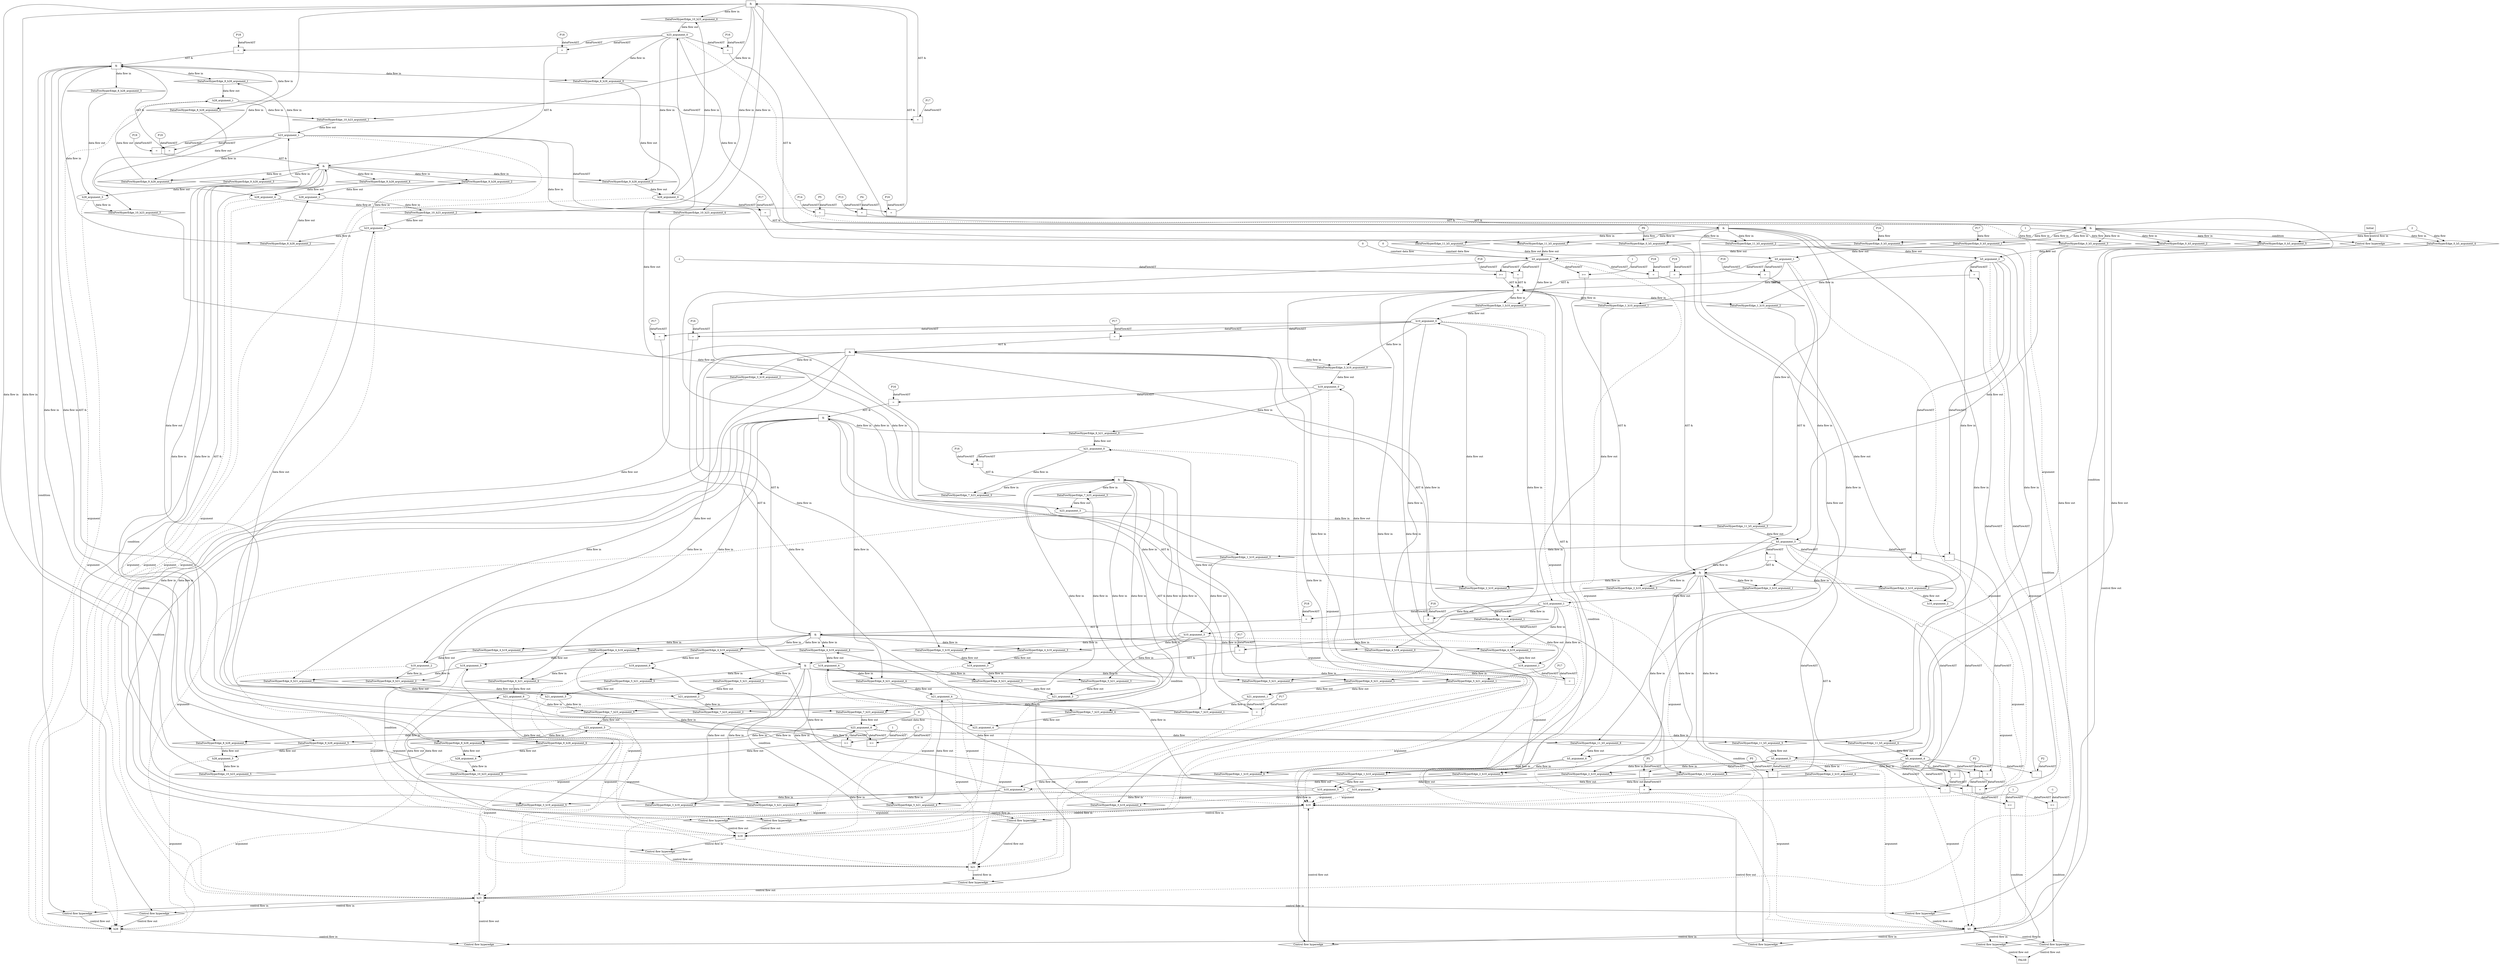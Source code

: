 digraph dag {
"h10" [label="h10" nodeName="h10" class=cfn  shape="rect"];
"h19" [label="h19" nodeName="h19" class=cfn  shape="rect"];
"h21" [label="h21" nodeName="h21" class=cfn  shape="rect"];
"h23" [label="h23" nodeName="h23" class=cfn  shape="rect"];
"h28" [label="h28" nodeName="h28" class=cfn  shape="rect"];
"h5" [label="h5" nodeName="h5" class=cfn  shape="rect"];
FALSE [label="FALSE" nodeName=FALSE class=cfn  shape="rect"];
Initial [label="Initial" nodeName=Initial class=cfn  shape="rect"];
ControlFowHyperEdge_0 [label="Control flow hyperedge" nodeName=ControlFowHyperEdge_0 class=controlFlowHyperEdge shape="diamond"];
"Initial" -> ControlFowHyperEdge_0 [label="control flow in"]
ControlFowHyperEdge_0 -> "h5" [label="control flow out"]
ControlFowHyperEdge_1 [label="Control flow hyperedge" nodeName=ControlFowHyperEdge_1 class=controlFlowHyperEdge shape="diamond"];
"h5" -> ControlFowHyperEdge_1 [label="control flow in"]
ControlFowHyperEdge_1 -> "h10" [label="control flow out"]
ControlFowHyperEdge_2 [label="Control flow hyperedge" nodeName=ControlFowHyperEdge_2 class=controlFlowHyperEdge shape="diamond"];
"h5" -> ControlFowHyperEdge_2 [label="control flow in"]
ControlFowHyperEdge_2 -> "h10" [label="control flow out"]
ControlFowHyperEdge_3 [label="Control flow hyperedge" nodeName=ControlFowHyperEdge_3 class=controlFlowHyperEdge shape="diamond"];
"h10" -> ControlFowHyperEdge_3 [label="control flow in"]
ControlFowHyperEdge_3 -> "h19" [label="control flow out"]
ControlFowHyperEdge_4 [label="Control flow hyperedge" nodeName=ControlFowHyperEdge_4 class=controlFlowHyperEdge shape="diamond"];
"h10" -> ControlFowHyperEdge_4 [label="control flow in"]
ControlFowHyperEdge_4 -> "h19" [label="control flow out"]
ControlFowHyperEdge_5 [label="Control flow hyperedge" nodeName=ControlFowHyperEdge_5 class=controlFlowHyperEdge shape="diamond"];
"h10" -> ControlFowHyperEdge_5 [label="control flow in"]
ControlFowHyperEdge_5 -> "h21" [label="control flow out"]
ControlFowHyperEdge_6 [label="Control flow hyperedge" nodeName=ControlFowHyperEdge_6 class=controlFlowHyperEdge shape="diamond"];
"h19" -> ControlFowHyperEdge_6 [label="control flow in"]
ControlFowHyperEdge_6 -> "h21" [label="control flow out"]
ControlFowHyperEdge_7 [label="Control flow hyperedge" nodeName=ControlFowHyperEdge_7 class=controlFlowHyperEdge shape="diamond"];
"h21" -> ControlFowHyperEdge_7 [label="control flow in"]
ControlFowHyperEdge_7 -> "h23" [label="control flow out"]
ControlFowHyperEdge_8 [label="Control flow hyperedge" nodeName=ControlFowHyperEdge_8 class=controlFlowHyperEdge shape="diamond"];
"h23" -> ControlFowHyperEdge_8 [label="control flow in"]
ControlFowHyperEdge_8 -> "h28" [label="control flow out"]
ControlFowHyperEdge_9 [label="Control flow hyperedge" nodeName=ControlFowHyperEdge_9 class=controlFlowHyperEdge shape="diamond"];
"h23" -> ControlFowHyperEdge_9 [label="control flow in"]
ControlFowHyperEdge_9 -> "h28" [label="control flow out"]
ControlFowHyperEdge_10 [label="Control flow hyperedge" nodeName=ControlFowHyperEdge_10 class=controlFlowHyperEdge shape="diamond"];
"h28" -> ControlFowHyperEdge_10 [label="control flow in"]
ControlFowHyperEdge_10 -> "h23" [label="control flow out"]
ControlFowHyperEdge_11 [label="Control flow hyperedge" nodeName=ControlFowHyperEdge_11 class=controlFlowHyperEdge shape="diamond"];
"h23" -> ControlFowHyperEdge_11 [label="control flow in"]
ControlFowHyperEdge_11 -> "h5" [label="control flow out"]
ControlFowHyperEdge_12 [label="Control flow hyperedge" nodeName=ControlFowHyperEdge_12 class=controlFlowHyperEdge shape="diamond"];
"h5" -> ControlFowHyperEdge_12 [label="control flow in"]
ControlFowHyperEdge_12 -> "FALSE" [label="control flow out"]
ControlFowHyperEdge_13 [label="Control flow hyperedge" nodeName=ControlFowHyperEdge_13 class=controlFlowHyperEdge shape="diamond"];
"h5" -> ControlFowHyperEdge_13 [label="control flow in"]
ControlFowHyperEdge_13 -> "FALSE" [label="control flow out"]
"h5_argument_0" [label="h5_argument_0" nodeName=argument0 class=argument  head="h5" shape="oval"];
"h5_argument_0" -> "h5"[label="argument" style="dashed"]
"h5_argument_1" [label="h5_argument_1" nodeName=argument1 class=argument  head="h5" shape="oval"];
"h5_argument_1" -> "h5"[label="argument" style="dashed"]
"h5_argument_2" [label="h5_argument_2" nodeName=argument2 class=argument  head="h5" shape="oval"];
"h5_argument_2" -> "h5"[label="argument" style="dashed"]
"h5_argument_3" [label="h5_argument_3" nodeName=argument3 class=argument  head="h5" shape="oval"];
"h5_argument_3" -> "h5"[label="argument" style="dashed"]
"h5_argument_4" [label="h5_argument_4" nodeName=argument4 class=argument  head="h5" shape="oval"];
"h5_argument_4" -> "h5"[label="argument" style="dashed"]
"h5_argument_5" [label="h5_argument_5" nodeName=argument5 class=argument  head="h5" shape="oval"];
"h5_argument_5" -> "h5"[label="argument" style="dashed"]
"h5_argument_6" [label="h5_argument_6" nodeName=argument6 class=argument  head="h5" shape="oval"];
"h5_argument_6" -> "h5"[label="argument" style="dashed"]
"h10_argument_0" [label="h10_argument_0" nodeName=argument0 class=argument  head="h10" shape="oval"];
"h10_argument_0" -> "h10"[label="argument" style="dashed"]
"h10_argument_1" [label="h10_argument_1" nodeName=argument1 class=argument  head="h10" shape="oval"];
"h10_argument_1" -> "h10"[label="argument" style="dashed"]
"h10_argument_2" [label="h10_argument_2" nodeName=argument2 class=argument  head="h10" shape="oval"];
"h10_argument_2" -> "h10"[label="argument" style="dashed"]
"h10_argument_3" [label="h10_argument_3" nodeName=argument3 class=argument  head="h10" shape="oval"];
"h10_argument_3" -> "h10"[label="argument" style="dashed"]
"h10_argument_4" [label="h10_argument_4" nodeName=argument4 class=argument  head="h10" shape="oval"];
"h10_argument_4" -> "h10"[label="argument" style="dashed"]
"h10_argument_5" [label="h10_argument_5" nodeName=argument5 class=argument  head="h10" shape="oval"];
"h10_argument_5" -> "h10"[label="argument" style="dashed"]
"h10_argument_6" [label="h10_argument_6" nodeName=argument6 class=argument  head="h10" shape="oval"];
"h10_argument_6" -> "h10"[label="argument" style="dashed"]
"h19_argument_0" [label="h19_argument_0" nodeName=argument0 class=argument  head="h19" shape="oval"];
"h19_argument_0" -> "h19"[label="argument" style="dashed"]
"h19_argument_1" [label="h19_argument_1" nodeName=argument1 class=argument  head="h19" shape="oval"];
"h19_argument_1" -> "h19"[label="argument" style="dashed"]
"h19_argument_2" [label="h19_argument_2" nodeName=argument2 class=argument  head="h19" shape="oval"];
"h19_argument_2" -> "h19"[label="argument" style="dashed"]
"h19_argument_3" [label="h19_argument_3" nodeName=argument3 class=argument  head="h19" shape="oval"];
"h19_argument_3" -> "h19"[label="argument" style="dashed"]
"h19_argument_4" [label="h19_argument_4" nodeName=argument4 class=argument  head="h19" shape="oval"];
"h19_argument_4" -> "h19"[label="argument" style="dashed"]
"h19_argument_5" [label="h19_argument_5" nodeName=argument5 class=argument  head="h19" shape="oval"];
"h19_argument_5" -> "h19"[label="argument" style="dashed"]
"h19_argument_6" [label="h19_argument_6" nodeName=argument6 class=argument  head="h19" shape="oval"];
"h19_argument_6" -> "h19"[label="argument" style="dashed"]
"h21_argument_0" [label="h21_argument_0" nodeName=argument0 class=argument  head="h21" shape="oval"];
"h21_argument_0" -> "h21"[label="argument" style="dashed"]
"h21_argument_1" [label="h21_argument_1" nodeName=argument1 class=argument  head="h21" shape="oval"];
"h21_argument_1" -> "h21"[label="argument" style="dashed"]
"h21_argument_2" [label="h21_argument_2" nodeName=argument2 class=argument  head="h21" shape="oval"];
"h21_argument_2" -> "h21"[label="argument" style="dashed"]
"h21_argument_3" [label="h21_argument_3" nodeName=argument3 class=argument  head="h21" shape="oval"];
"h21_argument_3" -> "h21"[label="argument" style="dashed"]
"h21_argument_4" [label="h21_argument_4" nodeName=argument4 class=argument  head="h21" shape="oval"];
"h21_argument_4" -> "h21"[label="argument" style="dashed"]
"h21_argument_5" [label="h21_argument_5" nodeName=argument5 class=argument  head="h21" shape="oval"];
"h21_argument_5" -> "h21"[label="argument" style="dashed"]
"h21_argument_6" [label="h21_argument_6" nodeName=argument6 class=argument  head="h21" shape="oval"];
"h21_argument_6" -> "h21"[label="argument" style="dashed"]
"h23_argument_0" [label="h23_argument_0" nodeName=argument0 class=argument  head="h23" shape="oval"];
"h23_argument_0" -> "h23"[label="argument" style="dashed"]
"h23_argument_1" [label="h23_argument_1" nodeName=argument1 class=argument  head="h23" shape="oval"];
"h23_argument_1" -> "h23"[label="argument" style="dashed"]
"h23_argument_2" [label="h23_argument_2" nodeName=argument2 class=argument  head="h23" shape="oval"];
"h23_argument_2" -> "h23"[label="argument" style="dashed"]
"h23_argument_3" [label="h23_argument_3" nodeName=argument3 class=argument  head="h23" shape="oval"];
"h23_argument_3" -> "h23"[label="argument" style="dashed"]
"h23_argument_4" [label="h23_argument_4" nodeName=argument4 class=argument  head="h23" shape="oval"];
"h23_argument_4" -> "h23"[label="argument" style="dashed"]
"h23_argument_5" [label="h23_argument_5" nodeName=argument5 class=argument  head="h23" shape="oval"];
"h23_argument_5" -> "h23"[label="argument" style="dashed"]
"h23_argument_6" [label="h23_argument_6" nodeName=argument6 class=argument  head="h23" shape="oval"];
"h23_argument_6" -> "h23"[label="argument" style="dashed"]
"h28_argument_0" [label="h28_argument_0" nodeName=argument0 class=argument  head="h28" shape="oval"];
"h28_argument_0" -> "h28"[label="argument" style="dashed"]
"h28_argument_1" [label="h28_argument_1" nodeName=argument1 class=argument  head="h28" shape="oval"];
"h28_argument_1" -> "h28"[label="argument" style="dashed"]
"h28_argument_2" [label="h28_argument_2" nodeName=argument2 class=argument  head="h28" shape="oval"];
"h28_argument_2" -> "h28"[label="argument" style="dashed"]
"h28_argument_3" [label="h28_argument_3" nodeName=argument3 class=argument  head="h28" shape="oval"];
"h28_argument_3" -> "h28"[label="argument" style="dashed"]
"h28_argument_4" [label="h28_argument_4" nodeName=argument4 class=argument  head="h28" shape="oval"];
"h28_argument_4" -> "h28"[label="argument" style="dashed"]
"h28_argument_5" [label="h28_argument_5" nodeName=argument5 class=argument  head="h28" shape="oval"];
"h28_argument_5" -> "h28"[label="argument" style="dashed"]
"h28_argument_6" [label="h28_argument_6" nodeName=argument6 class=argument  head="h28" shape="oval"];
"h28_argument_6" -> "h28"[label="argument" style="dashed"]

"xxxh5___Initial_0xxx_and" [label="&" nodeName="xxxh5___Initial_0xxx_and" class=Operator shape="rect"];
"xxxh5___Initial_0xxxguard_0_node_0" [label="=" nodeName="xxxh5___Initial_0xxxguard_0_node_0" class=Operator  shape="rect"];
"xxxh5___Initial_0xxxguard_0_node_1" [label="P4" nodeName="xxxh5___Initial_0xxxguard_0_node_1" class=Constant ];
"xxxh5___Initial_0xxxguard_0_node_2" [label="P13" nodeName="xxxh5___Initial_0xxxguard_0_node_2" class=Constant ];
"xxxh5___Initial_0xxxguard_0_node_1" -> "xxxh5___Initial_0xxxguard_0_node_0"[label="dataFlowAST"]
"xxxh5___Initial_0xxxguard_0_node_2" -> "xxxh5___Initial_0xxxguard_0_node_0"[label="dataFlowAST"]

"xxxh5___Initial_0xxxguard_0_node_0" -> "xxxh5___Initial_0xxx_and" [label="AST &"];
"xxxh5___Initial_0xxxguard1_node_0" [label="=" nodeName="xxxh5___Initial_0xxxguard1_node_0" class=Operator  shape="rect"];
"xxxh5___Initial_0xxxguard1_node_1" [label="P5" nodeName="xxxh5___Initial_0xxxguard1_node_1" class=Constant ];
"xxxh5___Initial_0xxxguard1_node_2" [label="P14" nodeName="xxxh5___Initial_0xxxguard1_node_2" class=Constant ];
"xxxh5___Initial_0xxxguard1_node_1" -> "xxxh5___Initial_0xxxguard1_node_0"[label="dataFlowAST"]
"xxxh5___Initial_0xxxguard1_node_2" -> "xxxh5___Initial_0xxxguard1_node_0"[label="dataFlowAST"]

"xxxh5___Initial_0xxxguard1_node_0" -> "xxxh5___Initial_0xxx_and" [label="AST &"];
"xxxh5___Initial_0xxx_and" -> "ControlFowHyperEdge_0" [label="condition"];
"xxxh5___Initial_0xxxdataFlow_0_node_0" [label="P6" nodeName="xxxh5___Initial_0xxxdataFlow_0_node_0" class=Constant ];

"xxxh5___Initial_0xxxdataFlow_0_node_0" -> "DataFowHyperEdge_0_h5_argument_6" [label="data flow"];
"xxxh5___Initial_0xxxdataFlow1_node_0" [label="1" nodeName="xxxh5___Initial_0xxxdataFlow1_node_0" class=Literal ];

"xxxh5___Initial_0xxxdataFlow1_node_0" -> "DataFowHyperEdge_0_h5_argument_3" [label="data flow"];
"xxxh5___Initial_0xxxdataFlow2_node_0" [label="P17" nodeName="xxxh5___Initial_0xxxdataFlow2_node_0" class=Constant ];

"xxxh5___Initial_0xxxdataFlow2_node_0" -> "DataFowHyperEdge_0_h5_argument_1" [label="data flow"];
"xxxh5___Initial_0xxxdataFlow3_node_0" [label="P16" nodeName="xxxh5___Initial_0xxxdataFlow3_node_0" class=Constant ];

"xxxh5___Initial_0xxxdataFlow3_node_0" -> "DataFowHyperEdge_0_h5_argument_0" [label="data flow"];
"xxxh5___Initial_0xxxdataFlow4_node_0" [label="2" nodeName="xxxh5___Initial_0xxxdataFlow4_node_0" class=Literal ];

"xxxh5___Initial_0xxxdataFlow4_node_0" -> "DataFowHyperEdge_0_h5_argument_4" [label="data flow"];

"xxxh5___Initial_0xxxdataFlow4_node_0" -> "DataFowHyperEdge_0_h5_argument_5" [label="data flow"];

"xxxh5___Initial_0xxxdataFlow1_node_0" -> "DataFowHyperEdge_0_h5_argument_2" [label="data flow"];
"xxxh10___h5_1xxx_and" [label="&" nodeName="xxxh10___h5_1xxx_and" class=Operator shape="rect"];
"xxxh10___h5_1xxxguard3_node_0" [label="=" nodeName="xxxh10___h5_1xxxguard3_node_0" class=Operator  shape="rect"];
"xxxh10___h5_1xxxguard3_node_2" [label="-" nodeName="xxxh10___h5_1xxxguard3_node_2" class= Operator shape="rect"];
"xxxh10___h5_1xxxguard3_node_3" [label="P5" nodeName="xxxh10___h5_1xxxguard3_node_3" class=Constant ];
"h5_argument_3" -> "xxxh10___h5_1xxxguard3_node_0"[label="dataFlowAST"]
"xxxh10___h5_1xxxguard3_node_2" -> "xxxh10___h5_1xxxguard3_node_0"[label="dataFlowAST"]
"xxxh10___h5_1xxxguard3_node_3" -> "xxxh10___h5_1xxxguard3_node_2"[label="dataFlowAST"]
"h5_argument_5" -> "xxxh10___h5_1xxxguard3_node_2"[label="dataFlowAST"]

"xxxh10___h5_1xxxguard3_node_0" -> "xxxh10___h5_1xxx_and" [label="AST &"];
"xxxh10___h5_1xxxguard_0_node_0" [label="=" nodeName="xxxh10___h5_1xxxguard_0_node_0" class=Operator  shape="rect"];
"xxxh10___h5_1xxxguard_0_node_1" [label="P19" nodeName="xxxh10___h5_1xxxguard_0_node_1" class=Constant ];
"xxxh10___h5_1xxxguard_0_node_1" -> "xxxh10___h5_1xxxguard_0_node_0"[label="dataFlowAST"]
"h5_argument_1" -> "xxxh10___h5_1xxxguard_0_node_0"[label="dataFlowAST"]

"xxxh10___h5_1xxxguard_0_node_0" -> "xxxh10___h5_1xxx_and" [label="AST &"];
"xxxh10___h5_1xxxguard1_node_0" [label="=" nodeName="xxxh10___h5_1xxxguard1_node_0" class=Operator  shape="rect"];
"xxxh10___h5_1xxxguard1_node_1" [label="P18" nodeName="xxxh10___h5_1xxxguard1_node_1" class=Constant ];
"xxxh10___h5_1xxxguard1_node_1" -> "xxxh10___h5_1xxxguard1_node_0"[label="dataFlowAST"]
"h5_argument_0" -> "xxxh10___h5_1xxxguard1_node_0"[label="dataFlowAST"]

"xxxh10___h5_1xxxguard1_node_0" -> "xxxh10___h5_1xxx_and" [label="AST &"];
"xxxh10___h5_1xxxguard2_node_0" [label="=" nodeName="xxxh10___h5_1xxxguard2_node_0" class=Operator  shape="rect"];
"xxxh10___h5_1xxxguard2_node_2" [label="-" nodeName="xxxh10___h5_1xxxguard2_node_2" class= Operator shape="rect"];
"xxxh10___h5_1xxxguard2_node_3" [label="P2" nodeName="xxxh10___h5_1xxxguard2_node_3" class=Constant ];
"h5_argument_2" -> "xxxh10___h5_1xxxguard2_node_0"[label="dataFlowAST"]
"xxxh10___h5_1xxxguard2_node_2" -> "xxxh10___h5_1xxxguard2_node_0"[label="dataFlowAST"]
"xxxh10___h5_1xxxguard2_node_3" -> "xxxh10___h5_1xxxguard2_node_2"[label="dataFlowAST"]
"h5_argument_4" -> "xxxh10___h5_1xxxguard2_node_2"[label="dataFlowAST"]

"xxxh10___h5_1xxxguard2_node_0" -> "xxxh10___h5_1xxx_and" [label="AST &"];
"xxxh10___h5_1xxxguard4_node_0" [label=">=" nodeName="xxxh10___h5_1xxxguard4_node_0" class=Operator  shape="rect"];
"xxxh10___h5_1xxxguard4_node_1" [label="-1" nodeName="xxxh10___h5_1xxxguard4_node_1" class=Literal ];
"xxxh10___h5_1xxxguard4_node_1" -> "xxxh10___h5_1xxxguard4_node_0"[label="dataFlowAST"]
"h5_argument_0" -> "xxxh10___h5_1xxxguard4_node_0"[label="dataFlowAST"]

"xxxh10___h5_1xxxguard4_node_0" -> "xxxh10___h5_1xxx_and" [label="AST &"];
"xxxh10___h5_1xxx_and" -> "ControlFowHyperEdge_1" [label="condition"];
"xxxh10___h5_2xxx_and" [label="&" nodeName="xxxh10___h5_2xxx_and" class=Operator shape="rect"];
"xxxh10___h5_2xxxguard4_node_0" [label=">=" nodeName="xxxh10___h5_2xxxguard4_node_0" class=Operator  shape="rect"];
"xxxh10___h5_2xxxguard4_node_2" [label="1" nodeName="xxxh10___h5_2xxxguard4_node_2" class=Literal ];
"h5_argument_0" -> "xxxh10___h5_2xxxguard4_node_0"[label="dataFlowAST"]
"xxxh10___h5_2xxxguard4_node_2" -> "xxxh10___h5_2xxxguard4_node_0"[label="dataFlowAST"]

"xxxh10___h5_2xxxguard4_node_0" -> "xxxh10___h5_2xxx_and" [label="AST &"];
"xxxh10___h5_2xxxguard3_node_0" [label="=" nodeName="xxxh10___h5_2xxxguard3_node_0" class=Operator  shape="rect"];
"xxxh10___h5_2xxxguard3_node_2" [label="-" nodeName="xxxh10___h5_2xxxguard3_node_2" class= Operator shape="rect"];
"xxxh10___h5_2xxxguard3_node_3" [label="P5" nodeName="xxxh10___h5_2xxxguard3_node_3" class=Constant ];
"h5_argument_3" -> "xxxh10___h5_2xxxguard3_node_0"[label="dataFlowAST"]
"xxxh10___h5_2xxxguard3_node_2" -> "xxxh10___h5_2xxxguard3_node_0"[label="dataFlowAST"]
"xxxh10___h5_2xxxguard3_node_3" -> "xxxh10___h5_2xxxguard3_node_2"[label="dataFlowAST"]
"h5_argument_5" -> "xxxh10___h5_2xxxguard3_node_2"[label="dataFlowAST"]

"xxxh10___h5_2xxxguard3_node_0" -> "xxxh10___h5_2xxx_and" [label="AST &"];
"xxxh10___h5_2xxxguard2_node_0" [label="=" nodeName="xxxh10___h5_2xxxguard2_node_0" class=Operator  shape="rect"];
"xxxh10___h5_2xxxguard2_node_2" [label="-" nodeName="xxxh10___h5_2xxxguard2_node_2" class= Operator shape="rect"];
"xxxh10___h5_2xxxguard2_node_3" [label="P2" nodeName="xxxh10___h5_2xxxguard2_node_3" class=Constant ];
"h5_argument_2" -> "xxxh10___h5_2xxxguard2_node_0"[label="dataFlowAST"]
"xxxh10___h5_2xxxguard2_node_2" -> "xxxh10___h5_2xxxguard2_node_0"[label="dataFlowAST"]
"xxxh10___h5_2xxxguard2_node_3" -> "xxxh10___h5_2xxxguard2_node_2"[label="dataFlowAST"]
"h5_argument_4" -> "xxxh10___h5_2xxxguard2_node_2"[label="dataFlowAST"]

"xxxh10___h5_2xxxguard2_node_0" -> "xxxh10___h5_2xxx_and" [label="AST &"];
"xxxh10___h5_2xxxguard_0_node_0" [label="=" nodeName="xxxh10___h5_2xxxguard_0_node_0" class=Operator  shape="rect"];
"xxxh10___h5_2xxxguard_0_node_1" [label="P19" nodeName="xxxh10___h5_2xxxguard_0_node_1" class=Constant ];
"xxxh10___h5_2xxxguard_0_node_1" -> "xxxh10___h5_2xxxguard_0_node_0"[label="dataFlowAST"]
"h5_argument_1" -> "xxxh10___h5_2xxxguard_0_node_0"[label="dataFlowAST"]

"xxxh10___h5_2xxxguard_0_node_0" -> "xxxh10___h5_2xxx_and" [label="AST &"];
"xxxh10___h5_2xxxguard1_node_0" [label="=" nodeName="xxxh10___h5_2xxxguard1_node_0" class=Operator  shape="rect"];
"xxxh10___h5_2xxxguard1_node_1" [label="P18" nodeName="xxxh10___h5_2xxxguard1_node_1" class=Constant ];
"xxxh10___h5_2xxxguard1_node_1" -> "xxxh10___h5_2xxxguard1_node_0"[label="dataFlowAST"]
"h5_argument_0" -> "xxxh10___h5_2xxxguard1_node_0"[label="dataFlowAST"]

"xxxh10___h5_2xxxguard1_node_0" -> "xxxh10___h5_2xxx_and" [label="AST &"];
"xxxh10___h5_2xxx_and" -> "ControlFowHyperEdge_2" [label="condition"];
"xxxh19___h10_3xxx_and" [label="&" nodeName="xxxh19___h10_3xxx_and" class=Operator shape="rect"];
"xxxh19___h10_3xxxguard_0_node_0" [label="=" nodeName="xxxh19___h10_3xxxguard_0_node_0" class=Operator  shape="rect"];
"xxxh19___h10_3xxxguard_0_node_1" [label="P17" nodeName="xxxh19___h10_3xxxguard_0_node_1" class=Constant ];
"xxxh19___h10_3xxxguard_0_node_1" -> "xxxh19___h10_3xxxguard_0_node_0"[label="dataFlowAST"]
"h10_argument_0" -> "xxxh19___h10_3xxxguard_0_node_0"[label="dataFlowAST"]

"xxxh19___h10_3xxxguard_0_node_0" -> "xxxh19___h10_3xxx_and" [label="AST &"];
"xxxh19___h10_3xxxguard1_node_0" [label="=" nodeName="xxxh19___h10_3xxxguard1_node_0" class=Operator  shape="rect"];
"xxxh19___h10_3xxxguard1_node_1" [label="P18" nodeName="xxxh19___h10_3xxxguard1_node_1" class=Constant ];
"xxxh19___h10_3xxxguard1_node_1" -> "xxxh19___h10_3xxxguard1_node_0"[label="dataFlowAST"]
"h10_argument_1" -> "xxxh19___h10_3xxxguard1_node_0"[label="dataFlowAST"]

"xxxh19___h10_3xxxguard1_node_0" -> "xxxh19___h10_3xxx_and" [label="AST &"];
"xxxh19___h10_3xxx_and" -> "ControlFowHyperEdge_3" [label="condition"];
"xxxh19___h10_4xxx_and" [label="&" nodeName="xxxh19___h10_4xxx_and" class=Operator shape="rect"];
"xxxh19___h10_4xxxguard_0_node_0" [label="=" nodeName="xxxh19___h10_4xxxguard_0_node_0" class=Operator  shape="rect"];
"xxxh19___h10_4xxxguard_0_node_1" [label="P17" nodeName="xxxh19___h10_4xxxguard_0_node_1" class=Constant ];
"xxxh19___h10_4xxxguard_0_node_1" -> "xxxh19___h10_4xxxguard_0_node_0"[label="dataFlowAST"]
"h10_argument_0" -> "xxxh19___h10_4xxxguard_0_node_0"[label="dataFlowAST"]

"xxxh19___h10_4xxxguard_0_node_0" -> "xxxh19___h10_4xxx_and" [label="AST &"];
"xxxh19___h10_4xxxguard1_node_0" [label="=" nodeName="xxxh19___h10_4xxxguard1_node_0" class=Operator  shape="rect"];
"xxxh19___h10_4xxxguard1_node_1" [label="P18" nodeName="xxxh19___h10_4xxxguard1_node_1" class=Constant ];
"xxxh19___h10_4xxxguard1_node_1" -> "xxxh19___h10_4xxxguard1_node_0"[label="dataFlowAST"]
"h10_argument_1" -> "xxxh19___h10_4xxxguard1_node_0"[label="dataFlowAST"]

"xxxh19___h10_4xxxguard1_node_0" -> "xxxh19___h10_4xxx_and" [label="AST &"];
"xxxh19___h10_4xxx_and" -> "ControlFowHyperEdge_4" [label="condition"];
"xxxh21___h10_5xxx_and" [label="&" nodeName="xxxh21___h10_5xxx_and" class=Operator shape="rect"];
"xxxh21___h10_5xxxguard_0_node_0" [label="=" nodeName="xxxh21___h10_5xxxguard_0_node_0" class=Operator  shape="rect"];
"xxxh21___h10_5xxxguard_0_node_1" [label="P16" nodeName="xxxh21___h10_5xxxguard_0_node_1" class=Constant ];
"xxxh21___h10_5xxxguard_0_node_1" -> "xxxh21___h10_5xxxguard_0_node_0"[label="dataFlowAST"]
"h10_argument_0" -> "xxxh21___h10_5xxxguard_0_node_0"[label="dataFlowAST"]

"xxxh21___h10_5xxxguard_0_node_0" -> "xxxh21___h10_5xxx_and" [label="AST &"];
"xxxh21___h10_5xxxguard1_node_0" [label="=" nodeName="xxxh21___h10_5xxxguard1_node_0" class=Operator  shape="rect"];
"xxxh21___h10_5xxxguard1_node_1" [label="P17" nodeName="xxxh21___h10_5xxxguard1_node_1" class=Constant ];
"xxxh21___h10_5xxxguard1_node_1" -> "xxxh21___h10_5xxxguard1_node_0"[label="dataFlowAST"]
"h10_argument_1" -> "xxxh21___h10_5xxxguard1_node_0"[label="dataFlowAST"]

"xxxh21___h10_5xxxguard1_node_0" -> "xxxh21___h10_5xxx_and" [label="AST &"];
"xxxh21___h10_5xxx_and" -> "ControlFowHyperEdge_5" [label="condition"];
"xxxh21___h19_6xxx_and" [label="&" nodeName="xxxh21___h19_6xxx_and" class=Operator shape="rect"];
"xxxh21___h19_6xxxguard_0_node_0" [label="=" nodeName="xxxh21___h19_6xxxguard_0_node_0" class=Operator  shape="rect"];
"xxxh21___h19_6xxxguard_0_node_1" [label="P16" nodeName="xxxh21___h19_6xxxguard_0_node_1" class=Constant ];
"xxxh21___h19_6xxxguard_0_node_1" -> "xxxh21___h19_6xxxguard_0_node_0"[label="dataFlowAST"]
"h19_argument_0" -> "xxxh21___h19_6xxxguard_0_node_0"[label="dataFlowAST"]

"xxxh21___h19_6xxxguard_0_node_0" -> "xxxh21___h19_6xxx_and" [label="AST &"];
"xxxh21___h19_6xxxguard1_node_0" [label="=" nodeName="xxxh21___h19_6xxxguard1_node_0" class=Operator  shape="rect"];
"xxxh21___h19_6xxxguard1_node_1" [label="P17" nodeName="xxxh21___h19_6xxxguard1_node_1" class=Constant ];
"xxxh21___h19_6xxxguard1_node_1" -> "xxxh21___h19_6xxxguard1_node_0"[label="dataFlowAST"]
"h19_argument_1" -> "xxxh21___h19_6xxxguard1_node_0"[label="dataFlowAST"]

"xxxh21___h19_6xxxguard1_node_0" -> "xxxh21___h19_6xxx_and" [label="AST &"];
"xxxh21___h19_6xxx_and" -> "ControlFowHyperEdge_6" [label="condition"];
"xxxh23___h21_7xxx_and" [label="&" nodeName="xxxh23___h21_7xxx_and" class=Operator shape="rect"];
"xxxh23___h21_7xxxguard_0_node_0" [label="=" nodeName="xxxh23___h21_7xxxguard_0_node_0" class=Operator  shape="rect"];
"xxxh23___h21_7xxxguard_0_node_1" [label="P16" nodeName="xxxh23___h21_7xxxguard_0_node_1" class=Constant ];
"xxxh23___h21_7xxxguard_0_node_1" -> "xxxh23___h21_7xxxguard_0_node_0"[label="dataFlowAST"]
"h21_argument_0" -> "xxxh23___h21_7xxxguard_0_node_0"[label="dataFlowAST"]

"xxxh23___h21_7xxxguard_0_node_0" -> "xxxh23___h21_7xxx_and" [label="AST &"];
"xxxh23___h21_7xxxguard1_node_0" [label="=" nodeName="xxxh23___h21_7xxxguard1_node_0" class=Operator  shape="rect"];
"xxxh23___h21_7xxxguard1_node_1" [label="P17" nodeName="xxxh23___h21_7xxxguard1_node_1" class=Constant ];
"xxxh23___h21_7xxxguard1_node_1" -> "xxxh23___h21_7xxxguard1_node_0"[label="dataFlowAST"]
"h21_argument_1" -> "xxxh23___h21_7xxxguard1_node_0"[label="dataFlowAST"]

"xxxh23___h21_7xxxguard1_node_0" -> "xxxh23___h21_7xxx_and" [label="AST &"];
"xxxh23___h21_7xxx_and" -> "ControlFowHyperEdge_7" [label="condition"];
"xxxh28___h23_8xxx_and" [label="&" nodeName="xxxh28___h23_8xxx_and" class=Operator shape="rect"];
"xxxh28___h23_8xxxguard_0_node_0" [label=">=" nodeName="xxxh28___h23_8xxxguard_0_node_0" class=Operator  shape="rect"];
"xxxh28___h23_8xxxguard_0_node_1" [label="-1" nodeName="xxxh28___h23_8xxxguard_0_node_1" class=Literal ];
"xxxh28___h23_8xxxguard_0_node_1" -> "xxxh28___h23_8xxxguard_0_node_0"[label="dataFlowAST"]
"h23_argument_6" -> "xxxh28___h23_8xxxguard_0_node_0"[label="dataFlowAST"]

"xxxh28___h23_8xxxguard_0_node_0" -> "xxxh28___h23_8xxx_and" [label="AST &"];
"xxxh28___h23_8xxxguard1_node_0" [label="=" nodeName="xxxh28___h23_8xxxguard1_node_0" class=Operator  shape="rect"];
"xxxh28___h23_8xxxguard1_node_1" [label="P18" nodeName="xxxh28___h23_8xxxguard1_node_1" class=Constant ];
"xxxh28___h23_8xxxguard1_node_1" -> "xxxh28___h23_8xxxguard1_node_0"[label="dataFlowAST"]
"h23_argument_0" -> "xxxh28___h23_8xxxguard1_node_0"[label="dataFlowAST"]

"xxxh28___h23_8xxxguard1_node_0" -> "xxxh28___h23_8xxx_and" [label="AST &"];
"xxxh28___h23_8xxxguard2_node_0" [label="=" nodeName="xxxh28___h23_8xxxguard2_node_0" class=Operator  shape="rect"];
"xxxh28___h23_8xxxguard2_node_1" [label="P19" nodeName="xxxh28___h23_8xxxguard2_node_1" class=Constant ];
"xxxh28___h23_8xxxguard2_node_1" -> "xxxh28___h23_8xxxguard2_node_0"[label="dataFlowAST"]
"h23_argument_1" -> "xxxh28___h23_8xxxguard2_node_0"[label="dataFlowAST"]

"xxxh28___h23_8xxxguard2_node_0" -> "xxxh28___h23_8xxx_and" [label="AST &"];
"xxxh28___h23_8xxx_and" -> "ControlFowHyperEdge_8" [label="condition"];
"xxxh28___h23_9xxx_and" [label="&" nodeName="xxxh28___h23_9xxx_and" class=Operator shape="rect"];
"xxxh28___h23_9xxxguard_0_node_0" [label=">=" nodeName="xxxh28___h23_9xxxguard_0_node_0" class=Operator  shape="rect"];
"xxxh28___h23_9xxxguard_0_node_2" [label="1" nodeName="xxxh28___h23_9xxxguard_0_node_2" class=Literal ];
"h23_argument_6" -> "xxxh28___h23_9xxxguard_0_node_0"[label="dataFlowAST"]
"xxxh28___h23_9xxxguard_0_node_2" -> "xxxh28___h23_9xxxguard_0_node_0"[label="dataFlowAST"]

"xxxh28___h23_9xxxguard_0_node_0" -> "xxxh28___h23_9xxx_and" [label="AST &"];
"xxxh28___h23_9xxxguard1_node_0" [label="=" nodeName="xxxh28___h23_9xxxguard1_node_0" class=Operator  shape="rect"];
"xxxh28___h23_9xxxguard1_node_1" [label="P18" nodeName="xxxh28___h23_9xxxguard1_node_1" class=Constant ];
"xxxh28___h23_9xxxguard1_node_1" -> "xxxh28___h23_9xxxguard1_node_0"[label="dataFlowAST"]
"h23_argument_0" -> "xxxh28___h23_9xxxguard1_node_0"[label="dataFlowAST"]

"xxxh28___h23_9xxxguard1_node_0" -> "xxxh28___h23_9xxx_and" [label="AST &"];
"xxxh28___h23_9xxxguard2_node_0" [label="=" nodeName="xxxh28___h23_9xxxguard2_node_0" class=Operator  shape="rect"];
"xxxh28___h23_9xxxguard2_node_1" [label="P19" nodeName="xxxh28___h23_9xxxguard2_node_1" class=Constant ];
"xxxh28___h23_9xxxguard2_node_1" -> "xxxh28___h23_9xxxguard2_node_0"[label="dataFlowAST"]
"h23_argument_1" -> "xxxh28___h23_9xxxguard2_node_0"[label="dataFlowAST"]

"xxxh28___h23_9xxxguard2_node_0" -> "xxxh28___h23_9xxx_and" [label="AST &"];
"xxxh28___h23_9xxx_and" -> "ControlFowHyperEdge_9" [label="condition"];
"xxxh23___h28_10xxx_and" [label="&" nodeName="xxxh23___h28_10xxx_and" class=Operator shape="rect"];
"xxxh23___h28_10xxxguard_0_node_0" [label="=" nodeName="xxxh23___h28_10xxxguard_0_node_0" class=Operator  shape="rect"];
"xxxh23___h28_10xxxguard_0_node_1" [label="P16" nodeName="xxxh23___h28_10xxxguard_0_node_1" class=Constant ];
"xxxh23___h28_10xxxguard_0_node_1" -> "xxxh23___h28_10xxxguard_0_node_0"[label="dataFlowAST"]
"h28_argument_0" -> "xxxh23___h28_10xxxguard_0_node_0"[label="dataFlowAST"]

"xxxh23___h28_10xxxguard_0_node_0" -> "xxxh23___h28_10xxx_and" [label="AST &"];
"xxxh23___h28_10xxxguard1_node_0" [label="=" nodeName="xxxh23___h28_10xxxguard1_node_0" class=Operator  shape="rect"];
"xxxh23___h28_10xxxguard1_node_1" [label="P17" nodeName="xxxh23___h28_10xxxguard1_node_1" class=Constant ];
"xxxh23___h28_10xxxguard1_node_1" -> "xxxh23___h28_10xxxguard1_node_0"[label="dataFlowAST"]
"h28_argument_1" -> "xxxh23___h28_10xxxguard1_node_0"[label="dataFlowAST"]

"xxxh23___h28_10xxxguard1_node_0" -> "xxxh23___h28_10xxx_and" [label="AST &"];
"xxxh23___h28_10xxx_and" -> "ControlFowHyperEdge_10" [label="condition"];
"xxxh5___h23_11xxx_and" [label="&" nodeName="xxxh5___h23_11xxx_and" class=Operator shape="rect"];
"xxxh5___h23_11xxxguard_0_node_0" [label="=" nodeName="xxxh5___h23_11xxxguard_0_node_0" class=Operator  shape="rect"];
"xxxh5___h23_11xxxguard_0_node_1" [label="P16" nodeName="xxxh5___h23_11xxxguard_0_node_1" class=Constant ];
"xxxh5___h23_11xxxguard_0_node_1" -> "xxxh5___h23_11xxxguard_0_node_0"[label="dataFlowAST"]
"h23_argument_0" -> "xxxh5___h23_11xxxguard_0_node_0"[label="dataFlowAST"]

"xxxh5___h23_11xxxguard_0_node_0" -> "xxxh5___h23_11xxx_and" [label="AST &"];
"xxxh5___h23_11xxxguard1_node_0" [label="=" nodeName="xxxh5___h23_11xxxguard1_node_0" class=Operator  shape="rect"];
"xxxh5___h23_11xxxguard1_node_1" [label="P17" nodeName="xxxh5___h23_11xxxguard1_node_1" class=Constant ];
"xxxh5___h23_11xxxguard1_node_1" -> "xxxh5___h23_11xxxguard1_node_0"[label="dataFlowAST"]
"h23_argument_1" -> "xxxh5___h23_11xxxguard1_node_0"[label="dataFlowAST"]

"xxxh5___h23_11xxxguard1_node_0" -> "xxxh5___h23_11xxx_and" [label="AST &"];
"xxxh5___h23_11xxx_and" -> "ControlFowHyperEdge_11" [label="condition"];

"h23_argument_6" -> "DataFowHyperEdge_11_h5_argument_6" [label="data flow"];
"xxxFALSE___h5_12xxxguard_0_node_0" [label=">=" nodeName="xxxFALSE___h5_12xxxguard_0_node_0" class=Operator  shape="rect"];
"xxxFALSE___h5_12xxxguard_0_node_1" [label="-1" nodeName="xxxFALSE___h5_12xxxguard_0_node_1" class=Literal ];
"xxxFALSE___h5_12xxxguard_0_node_2" [label="-" nodeName="xxxFALSE___h5_12xxxguard_0_node_2" class= Operator shape="rect"];
"xxxFALSE___h5_12xxxguard_0_node_3" [label="+" nodeName="xxxFALSE___h5_12xxxguard_0_node_3" class= Operator shape="rect"];
"xxxFALSE___h5_12xxxguard_0_node_4" [label="-" nodeName="xxxFALSE___h5_12xxxguard_0_node_4" class= Operator shape="rect"];
"xxxFALSE___h5_12xxxguard_0_node_1" -> "xxxFALSE___h5_12xxxguard_0_node_0"[label="dataFlowAST"]
"xxxFALSE___h5_12xxxguard_0_node_2" -> "xxxFALSE___h5_12xxxguard_0_node_0"[label="dataFlowAST"]
"xxxFALSE___h5_12xxxguard_0_node_3" -> "xxxFALSE___h5_12xxxguard_0_node_2"[label="dataFlowAST"]
"h5_argument_5" -> "xxxFALSE___h5_12xxxguard_0_node_2"[label="dataFlowAST"]
"xxxFALSE___h5_12xxxguard_0_node_4" -> "xxxFALSE___h5_12xxxguard_0_node_3"[label="dataFlowAST"]
"h5_argument_4" -> "xxxFALSE___h5_12xxxguard_0_node_3"[label="dataFlowAST"]
"h5_argument_2" -> "xxxFALSE___h5_12xxxguard_0_node_4"[label="dataFlowAST"]
"h5_argument_3" -> "xxxFALSE___h5_12xxxguard_0_node_4"[label="dataFlowAST"]

"xxxFALSE___h5_12xxxguard_0_node_0" -> "ControlFowHyperEdge_12" [label="condition"];
"xxxFALSE___h5_13xxxguard_0_node_0" [label=">=" nodeName="xxxFALSE___h5_13xxxguard_0_node_0" class=Operator  shape="rect"];
"xxxFALSE___h5_13xxxguard_0_node_1" [label="-" nodeName="xxxFALSE___h5_13xxxguard_0_node_1" class= Operator shape="rect"];
"xxxFALSE___h5_13xxxguard_0_node_2" [label="+" nodeName="xxxFALSE___h5_13xxxguard_0_node_2" class= Operator shape="rect"];
"xxxFALSE___h5_13xxxguard_0_node_3" [label="-" nodeName="xxxFALSE___h5_13xxxguard_0_node_3" class= Operator shape="rect"];
"xxxFALSE___h5_13xxxguard_0_node_8" [label="1" nodeName="xxxFALSE___h5_13xxxguard_0_node_8" class=Literal ];
"xxxFALSE___h5_13xxxguard_0_node_1" -> "xxxFALSE___h5_13xxxguard_0_node_0"[label="dataFlowAST"]
"xxxFALSE___h5_13xxxguard_0_node_8" -> "xxxFALSE___h5_13xxxguard_0_node_0"[label="dataFlowAST"]
"xxxFALSE___h5_13xxxguard_0_node_2" -> "xxxFALSE___h5_13xxxguard_0_node_1"[label="dataFlowAST"]
"h5_argument_5" -> "xxxFALSE___h5_13xxxguard_0_node_1"[label="dataFlowAST"]
"xxxFALSE___h5_13xxxguard_0_node_3" -> "xxxFALSE___h5_13xxxguard_0_node_2"[label="dataFlowAST"]
"h5_argument_4" -> "xxxFALSE___h5_13xxxguard_0_node_2"[label="dataFlowAST"]
"h5_argument_2" -> "xxxFALSE___h5_13xxxguard_0_node_3"[label="dataFlowAST"]
"h5_argument_3" -> "xxxFALSE___h5_13xxxguard_0_node_3"[label="dataFlowAST"]

"xxxFALSE___h5_13xxxguard_0_node_0" -> "ControlFowHyperEdge_13" [label="condition"];
"DataFowHyperEdge_0_h5_argument_0" [label="DataFowHyperEdge_0_h5_argument_0" nodeName="DataFowHyperEdge_0_h5_argument_0" class=DataFlowHyperedge shape="diamond"];
"DataFowHyperEdge_0_h5_argument_0" -> "h5_argument_0"[label="data flow out"]
"xxxh5___Initial_0xxx_and" -> "DataFowHyperEdge_0_h5_argument_0"[label="data flow in"]
"DataFowHyperEdge_0_h5_argument_1" [label="DataFowHyperEdge_0_h5_argument_1" nodeName="DataFowHyperEdge_0_h5_argument_1" class=DataFlowHyperedge shape="diamond"];
"DataFowHyperEdge_0_h5_argument_1" -> "h5_argument_1"[label="data flow out"]
"xxxh5___Initial_0xxx_and" -> "DataFowHyperEdge_0_h5_argument_1"[label="data flow in"]
"DataFowHyperEdge_0_h5_argument_2" [label="DataFowHyperEdge_0_h5_argument_2" nodeName="DataFowHyperEdge_0_h5_argument_2" class=DataFlowHyperedge shape="diamond"];
"DataFowHyperEdge_0_h5_argument_2" -> "h5_argument_2"[label="data flow out"]
"xxxh5___Initial_0xxx_and" -> "DataFowHyperEdge_0_h5_argument_2"[label="data flow in"]
"DataFowHyperEdge_0_h5_argument_3" [label="DataFowHyperEdge_0_h5_argument_3" nodeName="DataFowHyperEdge_0_h5_argument_3" class=DataFlowHyperedge shape="diamond"];
"DataFowHyperEdge_0_h5_argument_3" -> "h5_argument_3"[label="data flow out"]
"xxxh5___Initial_0xxx_and" -> "DataFowHyperEdge_0_h5_argument_3"[label="data flow in"]
"DataFowHyperEdge_0_h5_argument_4" [label="DataFowHyperEdge_0_h5_argument_4" nodeName="DataFowHyperEdge_0_h5_argument_4" class=DataFlowHyperedge shape="diamond"];
"DataFowHyperEdge_0_h5_argument_4" -> "h5_argument_4"[label="data flow out"]
"xxxh5___Initial_0xxx_and" -> "DataFowHyperEdge_0_h5_argument_4"[label="data flow in"]
"DataFowHyperEdge_0_h5_argument_5" [label="DataFowHyperEdge_0_h5_argument_5" nodeName="DataFowHyperEdge_0_h5_argument_5" class=DataFlowHyperedge shape="diamond"];
"DataFowHyperEdge_0_h5_argument_5" -> "h5_argument_5"[label="data flow out"]
"xxxh5___Initial_0xxx_and" -> "DataFowHyperEdge_0_h5_argument_5"[label="data flow in"]
"DataFowHyperEdge_0_h5_argument_6" [label="DataFowHyperEdge_0_h5_argument_6" nodeName="DataFowHyperEdge_0_h5_argument_6" class=DataFlowHyperedge shape="diamond"];
"DataFowHyperEdge_0_h5_argument_6" -> "h5_argument_6"[label="data flow out"]
"xxxh5___Initial_0xxx_and" -> "DataFowHyperEdge_0_h5_argument_6"[label="data flow in"]
"DataFowHyperEdge_1_h10_argument_0" [label="DataFowHyperEdge_1_h10_argument_0" nodeName="DataFowHyperEdge_1_h10_argument_0" class=DataFlowHyperedge shape="diamond"];
"DataFowHyperEdge_1_h10_argument_0" -> "h10_argument_0"[label="data flow out"]
"xxxh10___h5_1xxx_and" -> "DataFowHyperEdge_1_h10_argument_0"[label="data flow in"]
"DataFowHyperEdge_1_h10_argument_1" [label="DataFowHyperEdge_1_h10_argument_1" nodeName="DataFowHyperEdge_1_h10_argument_1" class=DataFlowHyperedge shape="diamond"];
"DataFowHyperEdge_1_h10_argument_1" -> "h10_argument_1"[label="data flow out"]
"xxxh10___h5_1xxx_and" -> "DataFowHyperEdge_1_h10_argument_1"[label="data flow in"]
"DataFowHyperEdge_1_h10_argument_2" [label="DataFowHyperEdge_1_h10_argument_2" nodeName="DataFowHyperEdge_1_h10_argument_2" class=DataFlowHyperedge shape="diamond"];
"DataFowHyperEdge_1_h10_argument_2" -> "h10_argument_2"[label="data flow out"]
"xxxh10___h5_1xxx_and" -> "DataFowHyperEdge_1_h10_argument_2"[label="data flow in"]
"DataFowHyperEdge_1_h10_argument_3" [label="DataFowHyperEdge_1_h10_argument_3" nodeName="DataFowHyperEdge_1_h10_argument_3" class=DataFlowHyperedge shape="diamond"];
"DataFowHyperEdge_1_h10_argument_3" -> "h10_argument_3"[label="data flow out"]
"xxxh10___h5_1xxx_and" -> "DataFowHyperEdge_1_h10_argument_3"[label="data flow in"]
"DataFowHyperEdge_1_h10_argument_4" [label="DataFowHyperEdge_1_h10_argument_4" nodeName="DataFowHyperEdge_1_h10_argument_4" class=DataFlowHyperedge shape="diamond"];
"DataFowHyperEdge_1_h10_argument_4" -> "h10_argument_4"[label="data flow out"]
"xxxh10___h5_1xxx_and" -> "DataFowHyperEdge_1_h10_argument_4"[label="data flow in"]
"DataFowHyperEdge_1_h10_argument_5" [label="DataFowHyperEdge_1_h10_argument_5" nodeName="DataFowHyperEdge_1_h10_argument_5" class=DataFlowHyperedge shape="diamond"];
"DataFowHyperEdge_1_h10_argument_5" -> "h10_argument_5"[label="data flow out"]
"xxxh10___h5_1xxx_and" -> "DataFowHyperEdge_1_h10_argument_5"[label="data flow in"]
"DataFowHyperEdge_1_h10_argument_6" [label="DataFowHyperEdge_1_h10_argument_6" nodeName="DataFowHyperEdge_1_h10_argument_6" class=DataFlowHyperedge shape="diamond"];
"DataFowHyperEdge_1_h10_argument_6" -> "h10_argument_6"[label="data flow out"]
"xxxh10___h5_1xxx_and" -> "DataFowHyperEdge_1_h10_argument_6"[label="data flow in"]
"DataFowHyperEdge_2_h10_argument_0" [label="DataFowHyperEdge_2_h10_argument_0" nodeName="DataFowHyperEdge_2_h10_argument_0" class=DataFlowHyperedge shape="diamond"];
"DataFowHyperEdge_2_h10_argument_0" -> "h10_argument_0"[label="data flow out"]
"xxxh10___h5_2xxx_and" -> "DataFowHyperEdge_2_h10_argument_0"[label="data flow in"]
"DataFowHyperEdge_2_h10_argument_1" [label="DataFowHyperEdge_2_h10_argument_1" nodeName="DataFowHyperEdge_2_h10_argument_1" class=DataFlowHyperedge shape="diamond"];
"DataFowHyperEdge_2_h10_argument_1" -> "h10_argument_1"[label="data flow out"]
"xxxh10___h5_2xxx_and" -> "DataFowHyperEdge_2_h10_argument_1"[label="data flow in"]
"DataFowHyperEdge_2_h10_argument_2" [label="DataFowHyperEdge_2_h10_argument_2" nodeName="DataFowHyperEdge_2_h10_argument_2" class=DataFlowHyperedge shape="diamond"];
"DataFowHyperEdge_2_h10_argument_2" -> "h10_argument_2"[label="data flow out"]
"xxxh10___h5_2xxx_and" -> "DataFowHyperEdge_2_h10_argument_2"[label="data flow in"]
"DataFowHyperEdge_2_h10_argument_3" [label="DataFowHyperEdge_2_h10_argument_3" nodeName="DataFowHyperEdge_2_h10_argument_3" class=DataFlowHyperedge shape="diamond"];
"DataFowHyperEdge_2_h10_argument_3" -> "h10_argument_3"[label="data flow out"]
"xxxh10___h5_2xxx_and" -> "DataFowHyperEdge_2_h10_argument_3"[label="data flow in"]
"DataFowHyperEdge_2_h10_argument_4" [label="DataFowHyperEdge_2_h10_argument_4" nodeName="DataFowHyperEdge_2_h10_argument_4" class=DataFlowHyperedge shape="diamond"];
"DataFowHyperEdge_2_h10_argument_4" -> "h10_argument_4"[label="data flow out"]
"xxxh10___h5_2xxx_and" -> "DataFowHyperEdge_2_h10_argument_4"[label="data flow in"]
"DataFowHyperEdge_2_h10_argument_5" [label="DataFowHyperEdge_2_h10_argument_5" nodeName="DataFowHyperEdge_2_h10_argument_5" class=DataFlowHyperedge shape="diamond"];
"DataFowHyperEdge_2_h10_argument_5" -> "h10_argument_5"[label="data flow out"]
"xxxh10___h5_2xxx_and" -> "DataFowHyperEdge_2_h10_argument_5"[label="data flow in"]
"DataFowHyperEdge_2_h10_argument_6" [label="DataFowHyperEdge_2_h10_argument_6" nodeName="DataFowHyperEdge_2_h10_argument_6" class=DataFlowHyperedge shape="diamond"];
"DataFowHyperEdge_2_h10_argument_6" -> "h10_argument_6"[label="data flow out"]
"xxxh10___h5_2xxx_and" -> "DataFowHyperEdge_2_h10_argument_6"[label="data flow in"]
"DataFowHyperEdge_3_h19_argument_0" [label="DataFowHyperEdge_3_h19_argument_0" nodeName="DataFowHyperEdge_3_h19_argument_0" class=DataFlowHyperedge shape="diamond"];
"DataFowHyperEdge_3_h19_argument_0" -> "h19_argument_0"[label="data flow out"]
"xxxh19___h10_3xxx_and" -> "DataFowHyperEdge_3_h19_argument_0"[label="data flow in"]
"DataFowHyperEdge_3_h19_argument_1" [label="DataFowHyperEdge_3_h19_argument_1" nodeName="DataFowHyperEdge_3_h19_argument_1" class=DataFlowHyperedge shape="diamond"];
"DataFowHyperEdge_3_h19_argument_1" -> "h19_argument_1"[label="data flow out"]
"xxxh19___h10_3xxx_and" -> "DataFowHyperEdge_3_h19_argument_1"[label="data flow in"]
"DataFowHyperEdge_3_h19_argument_2" [label="DataFowHyperEdge_3_h19_argument_2" nodeName="DataFowHyperEdge_3_h19_argument_2" class=DataFlowHyperedge shape="diamond"];
"DataFowHyperEdge_3_h19_argument_2" -> "h19_argument_2"[label="data flow out"]
"xxxh19___h10_3xxx_and" -> "DataFowHyperEdge_3_h19_argument_2"[label="data flow in"]
"DataFowHyperEdge_3_h19_argument_3" [label="DataFowHyperEdge_3_h19_argument_3" nodeName="DataFowHyperEdge_3_h19_argument_3" class=DataFlowHyperedge shape="diamond"];
"DataFowHyperEdge_3_h19_argument_3" -> "h19_argument_3"[label="data flow out"]
"xxxh19___h10_3xxx_and" -> "DataFowHyperEdge_3_h19_argument_3"[label="data flow in"]
"DataFowHyperEdge_3_h19_argument_4" [label="DataFowHyperEdge_3_h19_argument_4" nodeName="DataFowHyperEdge_3_h19_argument_4" class=DataFlowHyperedge shape="diamond"];
"DataFowHyperEdge_3_h19_argument_4" -> "h19_argument_4"[label="data flow out"]
"xxxh19___h10_3xxx_and" -> "DataFowHyperEdge_3_h19_argument_4"[label="data flow in"]
"DataFowHyperEdge_3_h19_argument_5" [label="DataFowHyperEdge_3_h19_argument_5" nodeName="DataFowHyperEdge_3_h19_argument_5" class=DataFlowHyperedge shape="diamond"];
"DataFowHyperEdge_3_h19_argument_5" -> "h19_argument_5"[label="data flow out"]
"xxxh19___h10_3xxx_and" -> "DataFowHyperEdge_3_h19_argument_5"[label="data flow in"]
"DataFowHyperEdge_3_h19_argument_6" [label="DataFowHyperEdge_3_h19_argument_6" nodeName="DataFowHyperEdge_3_h19_argument_6" class=DataFlowHyperedge shape="diamond"];
"DataFowHyperEdge_3_h19_argument_6" -> "h19_argument_6"[label="data flow out"]
"xxxh19___h10_3xxx_and" -> "DataFowHyperEdge_3_h19_argument_6"[label="data flow in"]
"DataFowHyperEdge_4_h19_argument_0" [label="DataFowHyperEdge_4_h19_argument_0" nodeName="DataFowHyperEdge_4_h19_argument_0" class=DataFlowHyperedge shape="diamond"];
"DataFowHyperEdge_4_h19_argument_0" -> "h19_argument_0"[label="data flow out"]
"xxxh19___h10_4xxx_and" -> "DataFowHyperEdge_4_h19_argument_0"[label="data flow in"]
"DataFowHyperEdge_4_h19_argument_1" [label="DataFowHyperEdge_4_h19_argument_1" nodeName="DataFowHyperEdge_4_h19_argument_1" class=DataFlowHyperedge shape="diamond"];
"DataFowHyperEdge_4_h19_argument_1" -> "h19_argument_1"[label="data flow out"]
"xxxh19___h10_4xxx_and" -> "DataFowHyperEdge_4_h19_argument_1"[label="data flow in"]
"DataFowHyperEdge_4_h19_argument_2" [label="DataFowHyperEdge_4_h19_argument_2" nodeName="DataFowHyperEdge_4_h19_argument_2" class=DataFlowHyperedge shape="diamond"];
"DataFowHyperEdge_4_h19_argument_2" -> "h19_argument_2"[label="data flow out"]
"xxxh19___h10_4xxx_and" -> "DataFowHyperEdge_4_h19_argument_2"[label="data flow in"]
"DataFowHyperEdge_4_h19_argument_3" [label="DataFowHyperEdge_4_h19_argument_3" nodeName="DataFowHyperEdge_4_h19_argument_3" class=DataFlowHyperedge shape="diamond"];
"DataFowHyperEdge_4_h19_argument_3" -> "h19_argument_3"[label="data flow out"]
"xxxh19___h10_4xxx_and" -> "DataFowHyperEdge_4_h19_argument_3"[label="data flow in"]
"DataFowHyperEdge_4_h19_argument_4" [label="DataFowHyperEdge_4_h19_argument_4" nodeName="DataFowHyperEdge_4_h19_argument_4" class=DataFlowHyperedge shape="diamond"];
"DataFowHyperEdge_4_h19_argument_4" -> "h19_argument_4"[label="data flow out"]
"xxxh19___h10_4xxx_and" -> "DataFowHyperEdge_4_h19_argument_4"[label="data flow in"]
"DataFowHyperEdge_4_h19_argument_5" [label="DataFowHyperEdge_4_h19_argument_5" nodeName="DataFowHyperEdge_4_h19_argument_5" class=DataFlowHyperedge shape="diamond"];
"DataFowHyperEdge_4_h19_argument_5" -> "h19_argument_5"[label="data flow out"]
"xxxh19___h10_4xxx_and" -> "DataFowHyperEdge_4_h19_argument_5"[label="data flow in"]
"DataFowHyperEdge_4_h19_argument_6" [label="DataFowHyperEdge_4_h19_argument_6" nodeName="DataFowHyperEdge_4_h19_argument_6" class=DataFlowHyperedge shape="diamond"];
"DataFowHyperEdge_4_h19_argument_6" -> "h19_argument_6"[label="data flow out"]
"xxxh19___h10_4xxx_and" -> "DataFowHyperEdge_4_h19_argument_6"[label="data flow in"]
"DataFowHyperEdge_5_h21_argument_0" [label="DataFowHyperEdge_5_h21_argument_0" nodeName="DataFowHyperEdge_5_h21_argument_0" class=DataFlowHyperedge shape="diamond"];
"DataFowHyperEdge_5_h21_argument_0" -> "h21_argument_0"[label="data flow out"]
"xxxh21___h10_5xxx_and" -> "DataFowHyperEdge_5_h21_argument_0"[label="data flow in"]
"DataFowHyperEdge_5_h21_argument_1" [label="DataFowHyperEdge_5_h21_argument_1" nodeName="DataFowHyperEdge_5_h21_argument_1" class=DataFlowHyperedge shape="diamond"];
"DataFowHyperEdge_5_h21_argument_1" -> "h21_argument_1"[label="data flow out"]
"xxxh21___h10_5xxx_and" -> "DataFowHyperEdge_5_h21_argument_1"[label="data flow in"]
"DataFowHyperEdge_5_h21_argument_2" [label="DataFowHyperEdge_5_h21_argument_2" nodeName="DataFowHyperEdge_5_h21_argument_2" class=DataFlowHyperedge shape="diamond"];
"DataFowHyperEdge_5_h21_argument_2" -> "h21_argument_2"[label="data flow out"]
"xxxh21___h10_5xxx_and" -> "DataFowHyperEdge_5_h21_argument_2"[label="data flow in"]
"DataFowHyperEdge_5_h21_argument_3" [label="DataFowHyperEdge_5_h21_argument_3" nodeName="DataFowHyperEdge_5_h21_argument_3" class=DataFlowHyperedge shape="diamond"];
"DataFowHyperEdge_5_h21_argument_3" -> "h21_argument_3"[label="data flow out"]
"xxxh21___h10_5xxx_and" -> "DataFowHyperEdge_5_h21_argument_3"[label="data flow in"]
"DataFowHyperEdge_5_h21_argument_4" [label="DataFowHyperEdge_5_h21_argument_4" nodeName="DataFowHyperEdge_5_h21_argument_4" class=DataFlowHyperedge shape="diamond"];
"DataFowHyperEdge_5_h21_argument_4" -> "h21_argument_4"[label="data flow out"]
"xxxh21___h10_5xxx_and" -> "DataFowHyperEdge_5_h21_argument_4"[label="data flow in"]
"DataFowHyperEdge_5_h21_argument_5" [label="DataFowHyperEdge_5_h21_argument_5" nodeName="DataFowHyperEdge_5_h21_argument_5" class=DataFlowHyperedge shape="diamond"];
"DataFowHyperEdge_5_h21_argument_5" -> "h21_argument_5"[label="data flow out"]
"xxxh21___h10_5xxx_and" -> "DataFowHyperEdge_5_h21_argument_5"[label="data flow in"]
"DataFowHyperEdge_5_h21_argument_6" [label="DataFowHyperEdge_5_h21_argument_6" nodeName="DataFowHyperEdge_5_h21_argument_6" class=DataFlowHyperedge shape="diamond"];
"DataFowHyperEdge_5_h21_argument_6" -> "h21_argument_6"[label="data flow out"]
"xxxh21___h10_5xxx_and" -> "DataFowHyperEdge_5_h21_argument_6"[label="data flow in"]
"DataFowHyperEdge_6_h21_argument_0" [label="DataFowHyperEdge_6_h21_argument_0" nodeName="DataFowHyperEdge_6_h21_argument_0" class=DataFlowHyperedge shape="diamond"];
"DataFowHyperEdge_6_h21_argument_0" -> "h21_argument_0"[label="data flow out"]
"xxxh21___h19_6xxx_and" -> "DataFowHyperEdge_6_h21_argument_0"[label="data flow in"]
"DataFowHyperEdge_6_h21_argument_1" [label="DataFowHyperEdge_6_h21_argument_1" nodeName="DataFowHyperEdge_6_h21_argument_1" class=DataFlowHyperedge shape="diamond"];
"DataFowHyperEdge_6_h21_argument_1" -> "h21_argument_1"[label="data flow out"]
"xxxh21___h19_6xxx_and" -> "DataFowHyperEdge_6_h21_argument_1"[label="data flow in"]
"DataFowHyperEdge_6_h21_argument_2" [label="DataFowHyperEdge_6_h21_argument_2" nodeName="DataFowHyperEdge_6_h21_argument_2" class=DataFlowHyperedge shape="diamond"];
"DataFowHyperEdge_6_h21_argument_2" -> "h21_argument_2"[label="data flow out"]
"xxxh21___h19_6xxx_and" -> "DataFowHyperEdge_6_h21_argument_2"[label="data flow in"]
"DataFowHyperEdge_6_h21_argument_3" [label="DataFowHyperEdge_6_h21_argument_3" nodeName="DataFowHyperEdge_6_h21_argument_3" class=DataFlowHyperedge shape="diamond"];
"DataFowHyperEdge_6_h21_argument_3" -> "h21_argument_3"[label="data flow out"]
"xxxh21___h19_6xxx_and" -> "DataFowHyperEdge_6_h21_argument_3"[label="data flow in"]
"DataFowHyperEdge_6_h21_argument_4" [label="DataFowHyperEdge_6_h21_argument_4" nodeName="DataFowHyperEdge_6_h21_argument_4" class=DataFlowHyperedge shape="diamond"];
"DataFowHyperEdge_6_h21_argument_4" -> "h21_argument_4"[label="data flow out"]
"xxxh21___h19_6xxx_and" -> "DataFowHyperEdge_6_h21_argument_4"[label="data flow in"]
"DataFowHyperEdge_6_h21_argument_5" [label="DataFowHyperEdge_6_h21_argument_5" nodeName="DataFowHyperEdge_6_h21_argument_5" class=DataFlowHyperedge shape="diamond"];
"DataFowHyperEdge_6_h21_argument_5" -> "h21_argument_5"[label="data flow out"]
"xxxh21___h19_6xxx_and" -> "DataFowHyperEdge_6_h21_argument_5"[label="data flow in"]
"DataFowHyperEdge_6_h21_argument_6" [label="DataFowHyperEdge_6_h21_argument_6" nodeName="DataFowHyperEdge_6_h21_argument_6" class=DataFlowHyperedge shape="diamond"];
"DataFowHyperEdge_6_h21_argument_6" -> "h21_argument_6"[label="data flow out"]
"xxxh21___h19_6xxx_and" -> "DataFowHyperEdge_6_h21_argument_6"[label="data flow in"]
"DataFowHyperEdge_7_h23_argument_0" [label="DataFowHyperEdge_7_h23_argument_0" nodeName="DataFowHyperEdge_7_h23_argument_0" class=DataFlowHyperedge shape="diamond"];
"DataFowHyperEdge_7_h23_argument_0" -> "h23_argument_0"[label="data flow out"]
"xxxh23___h21_7xxx_and" -> "DataFowHyperEdge_7_h23_argument_0"[label="data flow in"]
"DataFowHyperEdge_7_h23_argument_1" [label="DataFowHyperEdge_7_h23_argument_1" nodeName="DataFowHyperEdge_7_h23_argument_1" class=DataFlowHyperedge shape="diamond"];
"DataFowHyperEdge_7_h23_argument_1" -> "h23_argument_1"[label="data flow out"]
"xxxh23___h21_7xxx_and" -> "DataFowHyperEdge_7_h23_argument_1"[label="data flow in"]
"DataFowHyperEdge_7_h23_argument_2" [label="DataFowHyperEdge_7_h23_argument_2" nodeName="DataFowHyperEdge_7_h23_argument_2" class=DataFlowHyperedge shape="diamond"];
"DataFowHyperEdge_7_h23_argument_2" -> "h23_argument_2"[label="data flow out"]
"xxxh23___h21_7xxx_and" -> "DataFowHyperEdge_7_h23_argument_2"[label="data flow in"]
"DataFowHyperEdge_7_h23_argument_3" [label="DataFowHyperEdge_7_h23_argument_3" nodeName="DataFowHyperEdge_7_h23_argument_3" class=DataFlowHyperedge shape="diamond"];
"DataFowHyperEdge_7_h23_argument_3" -> "h23_argument_3"[label="data flow out"]
"xxxh23___h21_7xxx_and" -> "DataFowHyperEdge_7_h23_argument_3"[label="data flow in"]
"DataFowHyperEdge_7_h23_argument_4" [label="DataFowHyperEdge_7_h23_argument_4" nodeName="DataFowHyperEdge_7_h23_argument_4" class=DataFlowHyperedge shape="diamond"];
"DataFowHyperEdge_7_h23_argument_4" -> "h23_argument_4"[label="data flow out"]
"xxxh23___h21_7xxx_and" -> "DataFowHyperEdge_7_h23_argument_4"[label="data flow in"]
"DataFowHyperEdge_7_h23_argument_5" [label="DataFowHyperEdge_7_h23_argument_5" nodeName="DataFowHyperEdge_7_h23_argument_5" class=DataFlowHyperedge shape="diamond"];
"DataFowHyperEdge_7_h23_argument_5" -> "h23_argument_5"[label="data flow out"]
"xxxh23___h21_7xxx_and" -> "DataFowHyperEdge_7_h23_argument_5"[label="data flow in"]
"DataFowHyperEdge_7_h23_argument_6" [label="DataFowHyperEdge_7_h23_argument_6" nodeName="DataFowHyperEdge_7_h23_argument_6" class=DataFlowHyperedge shape="diamond"];
"DataFowHyperEdge_7_h23_argument_6" -> "h23_argument_6"[label="data flow out"]
"xxxh23___h21_7xxx_and" -> "DataFowHyperEdge_7_h23_argument_6"[label="data flow in"]
"DataFowHyperEdge_8_h28_argument_0" [label="DataFowHyperEdge_8_h28_argument_0" nodeName="DataFowHyperEdge_8_h28_argument_0" class=DataFlowHyperedge shape="diamond"];
"DataFowHyperEdge_8_h28_argument_0" -> "h28_argument_0"[label="data flow out"]
"xxxh28___h23_8xxx_and" -> "DataFowHyperEdge_8_h28_argument_0"[label="data flow in"]
"DataFowHyperEdge_8_h28_argument_1" [label="DataFowHyperEdge_8_h28_argument_1" nodeName="DataFowHyperEdge_8_h28_argument_1" class=DataFlowHyperedge shape="diamond"];
"DataFowHyperEdge_8_h28_argument_1" -> "h28_argument_1"[label="data flow out"]
"xxxh28___h23_8xxx_and" -> "DataFowHyperEdge_8_h28_argument_1"[label="data flow in"]
"DataFowHyperEdge_8_h28_argument_2" [label="DataFowHyperEdge_8_h28_argument_2" nodeName="DataFowHyperEdge_8_h28_argument_2" class=DataFlowHyperedge shape="diamond"];
"DataFowHyperEdge_8_h28_argument_2" -> "h28_argument_2"[label="data flow out"]
"xxxh28___h23_8xxx_and" -> "DataFowHyperEdge_8_h28_argument_2"[label="data flow in"]
"DataFowHyperEdge_8_h28_argument_3" [label="DataFowHyperEdge_8_h28_argument_3" nodeName="DataFowHyperEdge_8_h28_argument_3" class=DataFlowHyperedge shape="diamond"];
"DataFowHyperEdge_8_h28_argument_3" -> "h28_argument_3"[label="data flow out"]
"xxxh28___h23_8xxx_and" -> "DataFowHyperEdge_8_h28_argument_3"[label="data flow in"]
"DataFowHyperEdge_8_h28_argument_4" [label="DataFowHyperEdge_8_h28_argument_4" nodeName="DataFowHyperEdge_8_h28_argument_4" class=DataFlowHyperedge shape="diamond"];
"DataFowHyperEdge_8_h28_argument_4" -> "h28_argument_4"[label="data flow out"]
"xxxh28___h23_8xxx_and" -> "DataFowHyperEdge_8_h28_argument_4"[label="data flow in"]
"DataFowHyperEdge_8_h28_argument_5" [label="DataFowHyperEdge_8_h28_argument_5" nodeName="DataFowHyperEdge_8_h28_argument_5" class=DataFlowHyperedge shape="diamond"];
"DataFowHyperEdge_8_h28_argument_5" -> "h28_argument_5"[label="data flow out"]
"xxxh28___h23_8xxx_and" -> "DataFowHyperEdge_8_h28_argument_5"[label="data flow in"]
"DataFowHyperEdge_8_h28_argument_6" [label="DataFowHyperEdge_8_h28_argument_6" nodeName="DataFowHyperEdge_8_h28_argument_6" class=DataFlowHyperedge shape="diamond"];
"DataFowHyperEdge_8_h28_argument_6" -> "h28_argument_6"[label="data flow out"]
"xxxh28___h23_8xxx_and" -> "DataFowHyperEdge_8_h28_argument_6"[label="data flow in"]
"DataFowHyperEdge_9_h28_argument_0" [label="DataFowHyperEdge_9_h28_argument_0" nodeName="DataFowHyperEdge_9_h28_argument_0" class=DataFlowHyperedge shape="diamond"];
"DataFowHyperEdge_9_h28_argument_0" -> "h28_argument_0"[label="data flow out"]
"xxxh28___h23_9xxx_and" -> "DataFowHyperEdge_9_h28_argument_0"[label="data flow in"]
"DataFowHyperEdge_9_h28_argument_1" [label="DataFowHyperEdge_9_h28_argument_1" nodeName="DataFowHyperEdge_9_h28_argument_1" class=DataFlowHyperedge shape="diamond"];
"DataFowHyperEdge_9_h28_argument_1" -> "h28_argument_1"[label="data flow out"]
"xxxh28___h23_9xxx_and" -> "DataFowHyperEdge_9_h28_argument_1"[label="data flow in"]
"DataFowHyperEdge_9_h28_argument_2" [label="DataFowHyperEdge_9_h28_argument_2" nodeName="DataFowHyperEdge_9_h28_argument_2" class=DataFlowHyperedge shape="diamond"];
"DataFowHyperEdge_9_h28_argument_2" -> "h28_argument_2"[label="data flow out"]
"xxxh28___h23_9xxx_and" -> "DataFowHyperEdge_9_h28_argument_2"[label="data flow in"]
"DataFowHyperEdge_9_h28_argument_3" [label="DataFowHyperEdge_9_h28_argument_3" nodeName="DataFowHyperEdge_9_h28_argument_3" class=DataFlowHyperedge shape="diamond"];
"DataFowHyperEdge_9_h28_argument_3" -> "h28_argument_3"[label="data flow out"]
"xxxh28___h23_9xxx_and" -> "DataFowHyperEdge_9_h28_argument_3"[label="data flow in"]
"DataFowHyperEdge_9_h28_argument_4" [label="DataFowHyperEdge_9_h28_argument_4" nodeName="DataFowHyperEdge_9_h28_argument_4" class=DataFlowHyperedge shape="diamond"];
"DataFowHyperEdge_9_h28_argument_4" -> "h28_argument_4"[label="data flow out"]
"xxxh28___h23_9xxx_and" -> "DataFowHyperEdge_9_h28_argument_4"[label="data flow in"]
"DataFowHyperEdge_9_h28_argument_5" [label="DataFowHyperEdge_9_h28_argument_5" nodeName="DataFowHyperEdge_9_h28_argument_5" class=DataFlowHyperedge shape="diamond"];
"DataFowHyperEdge_9_h28_argument_5" -> "h28_argument_5"[label="data flow out"]
"xxxh28___h23_9xxx_and" -> "DataFowHyperEdge_9_h28_argument_5"[label="data flow in"]
"DataFowHyperEdge_9_h28_argument_6" [label="DataFowHyperEdge_9_h28_argument_6" nodeName="DataFowHyperEdge_9_h28_argument_6" class=DataFlowHyperedge shape="diamond"];
"DataFowHyperEdge_9_h28_argument_6" -> "h28_argument_6"[label="data flow out"]
"xxxh28___h23_9xxx_and" -> "DataFowHyperEdge_9_h28_argument_6"[label="data flow in"]
"DataFowHyperEdge_10_h23_argument_0" [label="DataFowHyperEdge_10_h23_argument_0" nodeName="DataFowHyperEdge_10_h23_argument_0" class=DataFlowHyperedge shape="diamond"];
"DataFowHyperEdge_10_h23_argument_0" -> "h23_argument_0"[label="data flow out"]
"xxxh23___h28_10xxx_and" -> "DataFowHyperEdge_10_h23_argument_0"[label="data flow in"]
"DataFowHyperEdge_10_h23_argument_1" [label="DataFowHyperEdge_10_h23_argument_1" nodeName="DataFowHyperEdge_10_h23_argument_1" class=DataFlowHyperedge shape="diamond"];
"DataFowHyperEdge_10_h23_argument_1" -> "h23_argument_1"[label="data flow out"]
"xxxh23___h28_10xxx_and" -> "DataFowHyperEdge_10_h23_argument_1"[label="data flow in"]
"DataFowHyperEdge_10_h23_argument_2" [label="DataFowHyperEdge_10_h23_argument_2" nodeName="DataFowHyperEdge_10_h23_argument_2" class=DataFlowHyperedge shape="diamond"];
"DataFowHyperEdge_10_h23_argument_2" -> "h23_argument_2"[label="data flow out"]
"xxxh23___h28_10xxx_and" -> "DataFowHyperEdge_10_h23_argument_2"[label="data flow in"]
"DataFowHyperEdge_10_h23_argument_3" [label="DataFowHyperEdge_10_h23_argument_3" nodeName="DataFowHyperEdge_10_h23_argument_3" class=DataFlowHyperedge shape="diamond"];
"DataFowHyperEdge_10_h23_argument_3" -> "h23_argument_3"[label="data flow out"]
"xxxh23___h28_10xxx_and" -> "DataFowHyperEdge_10_h23_argument_3"[label="data flow in"]
"DataFowHyperEdge_10_h23_argument_4" [label="DataFowHyperEdge_10_h23_argument_4" nodeName="DataFowHyperEdge_10_h23_argument_4" class=DataFlowHyperedge shape="diamond"];
"DataFowHyperEdge_10_h23_argument_4" -> "h23_argument_4"[label="data flow out"]
"xxxh23___h28_10xxx_and" -> "DataFowHyperEdge_10_h23_argument_4"[label="data flow in"]
"DataFowHyperEdge_10_h23_argument_5" [label="DataFowHyperEdge_10_h23_argument_5" nodeName="DataFowHyperEdge_10_h23_argument_5" class=DataFlowHyperedge shape="diamond"];
"DataFowHyperEdge_10_h23_argument_5" -> "h23_argument_5"[label="data flow out"]
"xxxh23___h28_10xxx_and" -> "DataFowHyperEdge_10_h23_argument_5"[label="data flow in"]
"DataFowHyperEdge_10_h23_argument_6" [label="DataFowHyperEdge_10_h23_argument_6" nodeName="DataFowHyperEdge_10_h23_argument_6" class=DataFlowHyperedge shape="diamond"];
"DataFowHyperEdge_10_h23_argument_6" -> "h23_argument_6"[label="data flow out"]
"xxxh23___h28_10xxx_and" -> "DataFowHyperEdge_10_h23_argument_6"[label="data flow in"]
"DataFowHyperEdge_11_h5_argument_0" [label="DataFowHyperEdge_11_h5_argument_0" nodeName="DataFowHyperEdge_11_h5_argument_0" class=DataFlowHyperedge shape="diamond"];
"DataFowHyperEdge_11_h5_argument_0" -> "h5_argument_0"[label="data flow out"]
"xxxh5___h23_11xxx_and" -> "DataFowHyperEdge_11_h5_argument_0"[label="data flow in"]
"DataFowHyperEdge_11_h5_argument_1" [label="DataFowHyperEdge_11_h5_argument_1" nodeName="DataFowHyperEdge_11_h5_argument_1" class=DataFlowHyperedge shape="diamond"];
"DataFowHyperEdge_11_h5_argument_1" -> "h5_argument_1"[label="data flow out"]
"xxxh5___h23_11xxx_and" -> "DataFowHyperEdge_11_h5_argument_1"[label="data flow in"]
"DataFowHyperEdge_11_h5_argument_2" [label="DataFowHyperEdge_11_h5_argument_2" nodeName="DataFowHyperEdge_11_h5_argument_2" class=DataFlowHyperedge shape="diamond"];
"DataFowHyperEdge_11_h5_argument_2" -> "h5_argument_2"[label="data flow out"]
"xxxh5___h23_11xxx_and" -> "DataFowHyperEdge_11_h5_argument_2"[label="data flow in"]
"DataFowHyperEdge_11_h5_argument_3" [label="DataFowHyperEdge_11_h5_argument_3" nodeName="DataFowHyperEdge_11_h5_argument_3" class=DataFlowHyperedge shape="diamond"];
"DataFowHyperEdge_11_h5_argument_3" -> "h5_argument_3"[label="data flow out"]
"xxxh5___h23_11xxx_and" -> "DataFowHyperEdge_11_h5_argument_3"[label="data flow in"]
"DataFowHyperEdge_11_h5_argument_4" [label="DataFowHyperEdge_11_h5_argument_4" nodeName="DataFowHyperEdge_11_h5_argument_4" class=DataFlowHyperedge shape="diamond"];
"DataFowHyperEdge_11_h5_argument_4" -> "h5_argument_4"[label="data flow out"]
"xxxh5___h23_11xxx_and" -> "DataFowHyperEdge_11_h5_argument_4"[label="data flow in"]
"DataFowHyperEdge_11_h5_argument_5" [label="DataFowHyperEdge_11_h5_argument_5" nodeName="DataFowHyperEdge_11_h5_argument_5" class=DataFlowHyperedge shape="diamond"];
"DataFowHyperEdge_11_h5_argument_5" -> "h5_argument_5"[label="data flow out"]
"xxxh5___h23_11xxx_and" -> "DataFowHyperEdge_11_h5_argument_5"[label="data flow in"]
"DataFowHyperEdge_11_h5_argument_6" [label="DataFowHyperEdge_11_h5_argument_6" nodeName="DataFowHyperEdge_11_h5_argument_6" class=DataFlowHyperedge shape="diamond"];
"DataFowHyperEdge_11_h5_argument_6" -> "h5_argument_6"[label="data flow out"]
"xxxh5___h23_11xxx_and" -> "DataFowHyperEdge_11_h5_argument_6"[label="data flow in"]
"xxxh5___h23_11xxxh23_argument_6_constant_0" [label="0" nodeName="xxxh5___h23_11xxxh23_argument_6_constant_0" class=Constant];
"xxxh5___h23_11xxxh23_argument_6_constant_0" -> "h23_argument_6" [label="constant data flow"];
"xxxFALSE___h5_12xxxh5_argument_0_constant_0" [label="0" nodeName="xxxFALSE___h5_12xxxh5_argument_0_constant_0" class=Constant];
"xxxFALSE___h5_12xxxh5_argument_0_constant_0" -> "h5_argument_0" [label="constant data flow"];
"xxxFALSE___h5_13xxxh5_argument_0_constant_0" [label="0" nodeName="xxxFALSE___h5_13xxxh5_argument_0_constant_0" class=Constant];
"xxxFALSE___h5_13xxxh5_argument_0_constant_0" -> "h5_argument_0" [label="constant data flow"];
"h5_argument_1" -> "DataFowHyperEdge_1_h10_argument_1"[label="data flow in"]
"h5_argument_5" -> "DataFowHyperEdge_1_h10_argument_5"[label="data flow in"]
"h5_argument_2" -> "DataFowHyperEdge_1_h10_argument_2"[label="data flow in"]
"h5_argument_3" -> "DataFowHyperEdge_1_h10_argument_3"[label="data flow in"]
"h5_argument_4" -> "DataFowHyperEdge_1_h10_argument_4"[label="data flow in"]
"h5_argument_0" -> "DataFowHyperEdge_1_h10_argument_0"[label="data flow in"]
"h5_argument_6" -> "DataFowHyperEdge_1_h10_argument_6"[label="data flow in"]
"h5_argument_6" -> "DataFowHyperEdge_2_h10_argument_6"[label="data flow in"]
"h5_argument_2" -> "DataFowHyperEdge_2_h10_argument_2"[label="data flow in"]
"h5_argument_1" -> "DataFowHyperEdge_2_h10_argument_1"[label="data flow in"]
"h5_argument_0" -> "DataFowHyperEdge_2_h10_argument_0"[label="data flow in"]
"h5_argument_4" -> "DataFowHyperEdge_2_h10_argument_4"[label="data flow in"]
"h5_argument_5" -> "DataFowHyperEdge_2_h10_argument_5"[label="data flow in"]
"h5_argument_3" -> "DataFowHyperEdge_2_h10_argument_3"[label="data flow in"]
"h10_argument_3" -> "DataFowHyperEdge_3_h19_argument_3"[label="data flow in"]
"h10_argument_4" -> "DataFowHyperEdge_3_h19_argument_4"[label="data flow in"]
"h10_argument_0" -> "DataFowHyperEdge_3_h19_argument_0"[label="data flow in"]
"h10_argument_1" -> "DataFowHyperEdge_3_h19_argument_1"[label="data flow in"]
"h10_argument_6" -> "DataFowHyperEdge_3_h19_argument_6"[label="data flow in"]
"h10_argument_5" -> "DataFowHyperEdge_3_h19_argument_5"[label="data flow in"]
"h10_argument_6" -> "DataFowHyperEdge_4_h19_argument_6"[label="data flow in"]
"h10_argument_0" -> "DataFowHyperEdge_4_h19_argument_0"[label="data flow in"]
"h10_argument_4" -> "DataFowHyperEdge_4_h19_argument_4"[label="data flow in"]
"h10_argument_1" -> "DataFowHyperEdge_4_h19_argument_1"[label="data flow in"]
"h10_argument_3" -> "DataFowHyperEdge_4_h19_argument_3"[label="data flow in"]
"h10_argument_5" -> "DataFowHyperEdge_4_h19_argument_5"[label="data flow in"]
"h10_argument_0" -> "DataFowHyperEdge_5_h21_argument_0"[label="data flow in"]
"h10_argument_4" -> "DataFowHyperEdge_5_h21_argument_4"[label="data flow in"]
"h10_argument_1" -> "DataFowHyperEdge_5_h21_argument_1"[label="data flow in"]
"h10_argument_6" -> "DataFowHyperEdge_5_h21_argument_6"[label="data flow in"]
"h10_argument_3" -> "DataFowHyperEdge_5_h21_argument_3"[label="data flow in"]
"h19_argument_1" -> "DataFowHyperEdge_6_h21_argument_1"[label="data flow in"]
"h19_argument_5" -> "DataFowHyperEdge_6_h21_argument_5"[label="data flow in"]
"h19_argument_2" -> "DataFowHyperEdge_6_h21_argument_2"[label="data flow in"]
"h19_argument_3" -> "DataFowHyperEdge_6_h21_argument_3"[label="data flow in"]
"h19_argument_6" -> "DataFowHyperEdge_6_h21_argument_6"[label="data flow in"]
"h19_argument_0" -> "DataFowHyperEdge_6_h21_argument_0"[label="data flow in"]
"h19_argument_4" -> "DataFowHyperEdge_6_h21_argument_4"[label="data flow in"]
"h21_argument_6" -> "DataFowHyperEdge_7_h23_argument_6"[label="data flow in"]
"h21_argument_2" -> "DataFowHyperEdge_7_h23_argument_2"[label="data flow in"]
"h21_argument_3" -> "DataFowHyperEdge_7_h23_argument_3"[label="data flow in"]
"h21_argument_5" -> "DataFowHyperEdge_7_h23_argument_5"[label="data flow in"]
"h21_argument_1" -> "DataFowHyperEdge_7_h23_argument_1"[label="data flow in"]
"h21_argument_0" -> "DataFowHyperEdge_7_h23_argument_0"[label="data flow in"]
"h21_argument_4" -> "DataFowHyperEdge_7_h23_argument_4"[label="data flow in"]
"h23_argument_5" -> "DataFowHyperEdge_8_h28_argument_5"[label="data flow in"]
"h23_argument_6" -> "DataFowHyperEdge_8_h28_argument_6"[label="data flow in"]
"h23_argument_1" -> "DataFowHyperEdge_8_h28_argument_1"[label="data flow in"]
"h23_argument_2" -> "DataFowHyperEdge_8_h28_argument_2"[label="data flow in"]
"h23_argument_0" -> "DataFowHyperEdge_8_h28_argument_0"[label="data flow in"]
"h23_argument_1" -> "DataFowHyperEdge_9_h28_argument_1"[label="data flow in"]
"h23_argument_0" -> "DataFowHyperEdge_9_h28_argument_0"[label="data flow in"]
"h23_argument_6" -> "DataFowHyperEdge_9_h28_argument_6"[label="data flow in"]
"h23_argument_5" -> "DataFowHyperEdge_9_h28_argument_5"[label="data flow in"]
"h23_argument_2" -> "DataFowHyperEdge_9_h28_argument_2"[label="data flow in"]
"h28_argument_6" -> "DataFowHyperEdge_10_h23_argument_6"[label="data flow in"]
"h28_argument_0" -> "DataFowHyperEdge_10_h23_argument_0"[label="data flow in"]
"h28_argument_3" -> "DataFowHyperEdge_10_h23_argument_3"[label="data flow in"]
"h28_argument_5" -> "DataFowHyperEdge_10_h23_argument_5"[label="data flow in"]
"h28_argument_2" -> "DataFowHyperEdge_10_h23_argument_2"[label="data flow in"]
"h28_argument_4" -> "DataFowHyperEdge_10_h23_argument_4"[label="data flow in"]
"h28_argument_1" -> "DataFowHyperEdge_10_h23_argument_1"[label="data flow in"]
"h23_argument_2" -> "DataFowHyperEdge_11_h5_argument_2"[label="data flow in"]
"h23_argument_3" -> "DataFowHyperEdge_11_h5_argument_3"[label="data flow in"]
"h23_argument_4" -> "DataFowHyperEdge_11_h5_argument_4"[label="data flow in"]
"h23_argument_0" -> "DataFowHyperEdge_11_h5_argument_0"[label="data flow in"]
"h23_argument_5" -> "DataFowHyperEdge_11_h5_argument_5"[label="data flow in"]
"h23_argument_1" -> "DataFowHyperEdge_11_h5_argument_1"[label="data flow in"]




}
